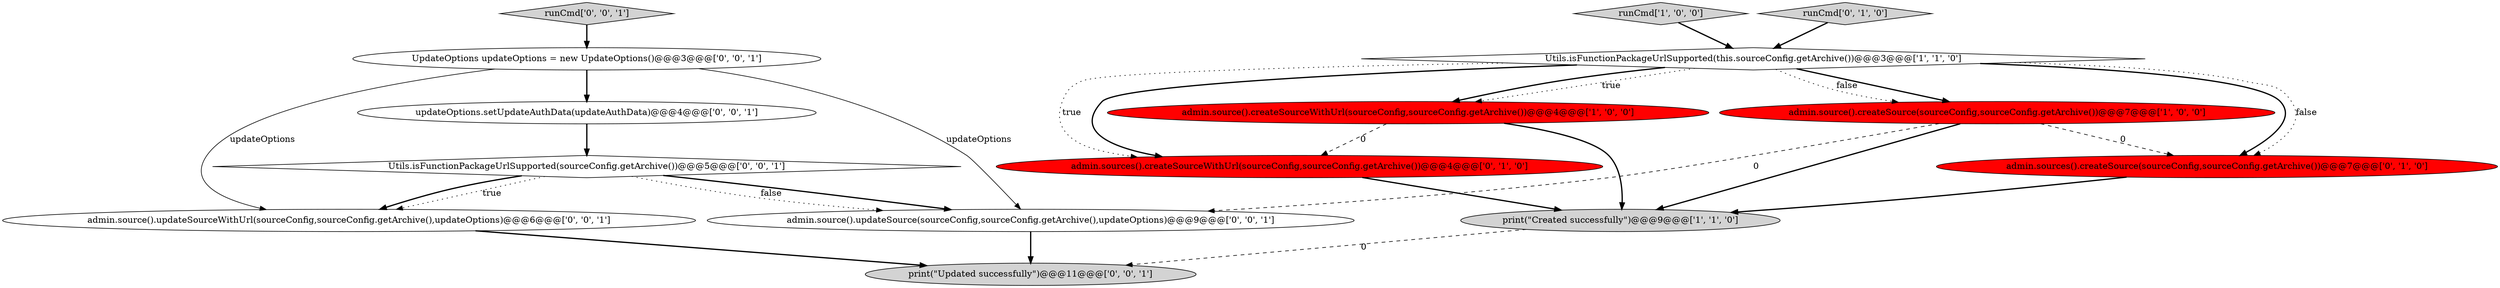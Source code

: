 digraph {
13 [style = filled, label = "print(\"Updated successfully\")@@@11@@@['0', '0', '1']", fillcolor = lightgray, shape = ellipse image = "AAA0AAABBB3BBB"];
14 [style = filled, label = "UpdateOptions updateOptions = new UpdateOptions()@@@3@@@['0', '0', '1']", fillcolor = white, shape = ellipse image = "AAA0AAABBB3BBB"];
5 [style = filled, label = "admin.sources().createSourceWithUrl(sourceConfig,sourceConfig.getArchive())@@@4@@@['0', '1', '0']", fillcolor = red, shape = ellipse image = "AAA1AAABBB2BBB"];
6 [style = filled, label = "runCmd['0', '1', '0']", fillcolor = lightgray, shape = diamond image = "AAA0AAABBB2BBB"];
12 [style = filled, label = "admin.source().updateSource(sourceConfig,sourceConfig.getArchive(),updateOptions)@@@9@@@['0', '0', '1']", fillcolor = white, shape = ellipse image = "AAA0AAABBB3BBB"];
11 [style = filled, label = "updateOptions.setUpdateAuthData(updateAuthData)@@@4@@@['0', '0', '1']", fillcolor = white, shape = ellipse image = "AAA0AAABBB3BBB"];
1 [style = filled, label = "runCmd['1', '0', '0']", fillcolor = lightgray, shape = diamond image = "AAA0AAABBB1BBB"];
3 [style = filled, label = "print(\"Created successfully\")@@@9@@@['1', '1', '0']", fillcolor = lightgray, shape = ellipse image = "AAA0AAABBB1BBB"];
2 [style = filled, label = "admin.source().createSource(sourceConfig,sourceConfig.getArchive())@@@7@@@['1', '0', '0']", fillcolor = red, shape = ellipse image = "AAA1AAABBB1BBB"];
8 [style = filled, label = "runCmd['0', '0', '1']", fillcolor = lightgray, shape = diamond image = "AAA0AAABBB3BBB"];
10 [style = filled, label = "Utils.isFunctionPackageUrlSupported(sourceConfig.getArchive())@@@5@@@['0', '0', '1']", fillcolor = white, shape = diamond image = "AAA0AAABBB3BBB"];
9 [style = filled, label = "admin.source().updateSourceWithUrl(sourceConfig,sourceConfig.getArchive(),updateOptions)@@@6@@@['0', '0', '1']", fillcolor = white, shape = ellipse image = "AAA0AAABBB3BBB"];
4 [style = filled, label = "admin.source().createSourceWithUrl(sourceConfig,sourceConfig.getArchive())@@@4@@@['1', '0', '0']", fillcolor = red, shape = ellipse image = "AAA1AAABBB1BBB"];
7 [style = filled, label = "admin.sources().createSource(sourceConfig,sourceConfig.getArchive())@@@7@@@['0', '1', '0']", fillcolor = red, shape = ellipse image = "AAA1AAABBB2BBB"];
0 [style = filled, label = "Utils.isFunctionPackageUrlSupported(this.sourceConfig.getArchive())@@@3@@@['1', '1', '0']", fillcolor = white, shape = diamond image = "AAA0AAABBB1BBB"];
5->3 [style = bold, label=""];
4->3 [style = bold, label=""];
0->5 [style = dotted, label="true"];
2->3 [style = bold, label=""];
0->2 [style = bold, label=""];
0->4 [style = dotted, label="true"];
0->2 [style = dotted, label="false"];
8->14 [style = bold, label=""];
6->0 [style = bold, label=""];
1->0 [style = bold, label=""];
14->12 [style = solid, label="updateOptions"];
2->7 [style = dashed, label="0"];
10->9 [style = dotted, label="true"];
3->13 [style = dashed, label="0"];
14->9 [style = solid, label="updateOptions"];
7->3 [style = bold, label=""];
0->7 [style = bold, label=""];
10->12 [style = dotted, label="false"];
12->13 [style = bold, label=""];
2->12 [style = dashed, label="0"];
0->4 [style = bold, label=""];
11->10 [style = bold, label=""];
10->12 [style = bold, label=""];
0->7 [style = dotted, label="false"];
4->5 [style = dashed, label="0"];
10->9 [style = bold, label=""];
14->11 [style = bold, label=""];
0->5 [style = bold, label=""];
9->13 [style = bold, label=""];
}
